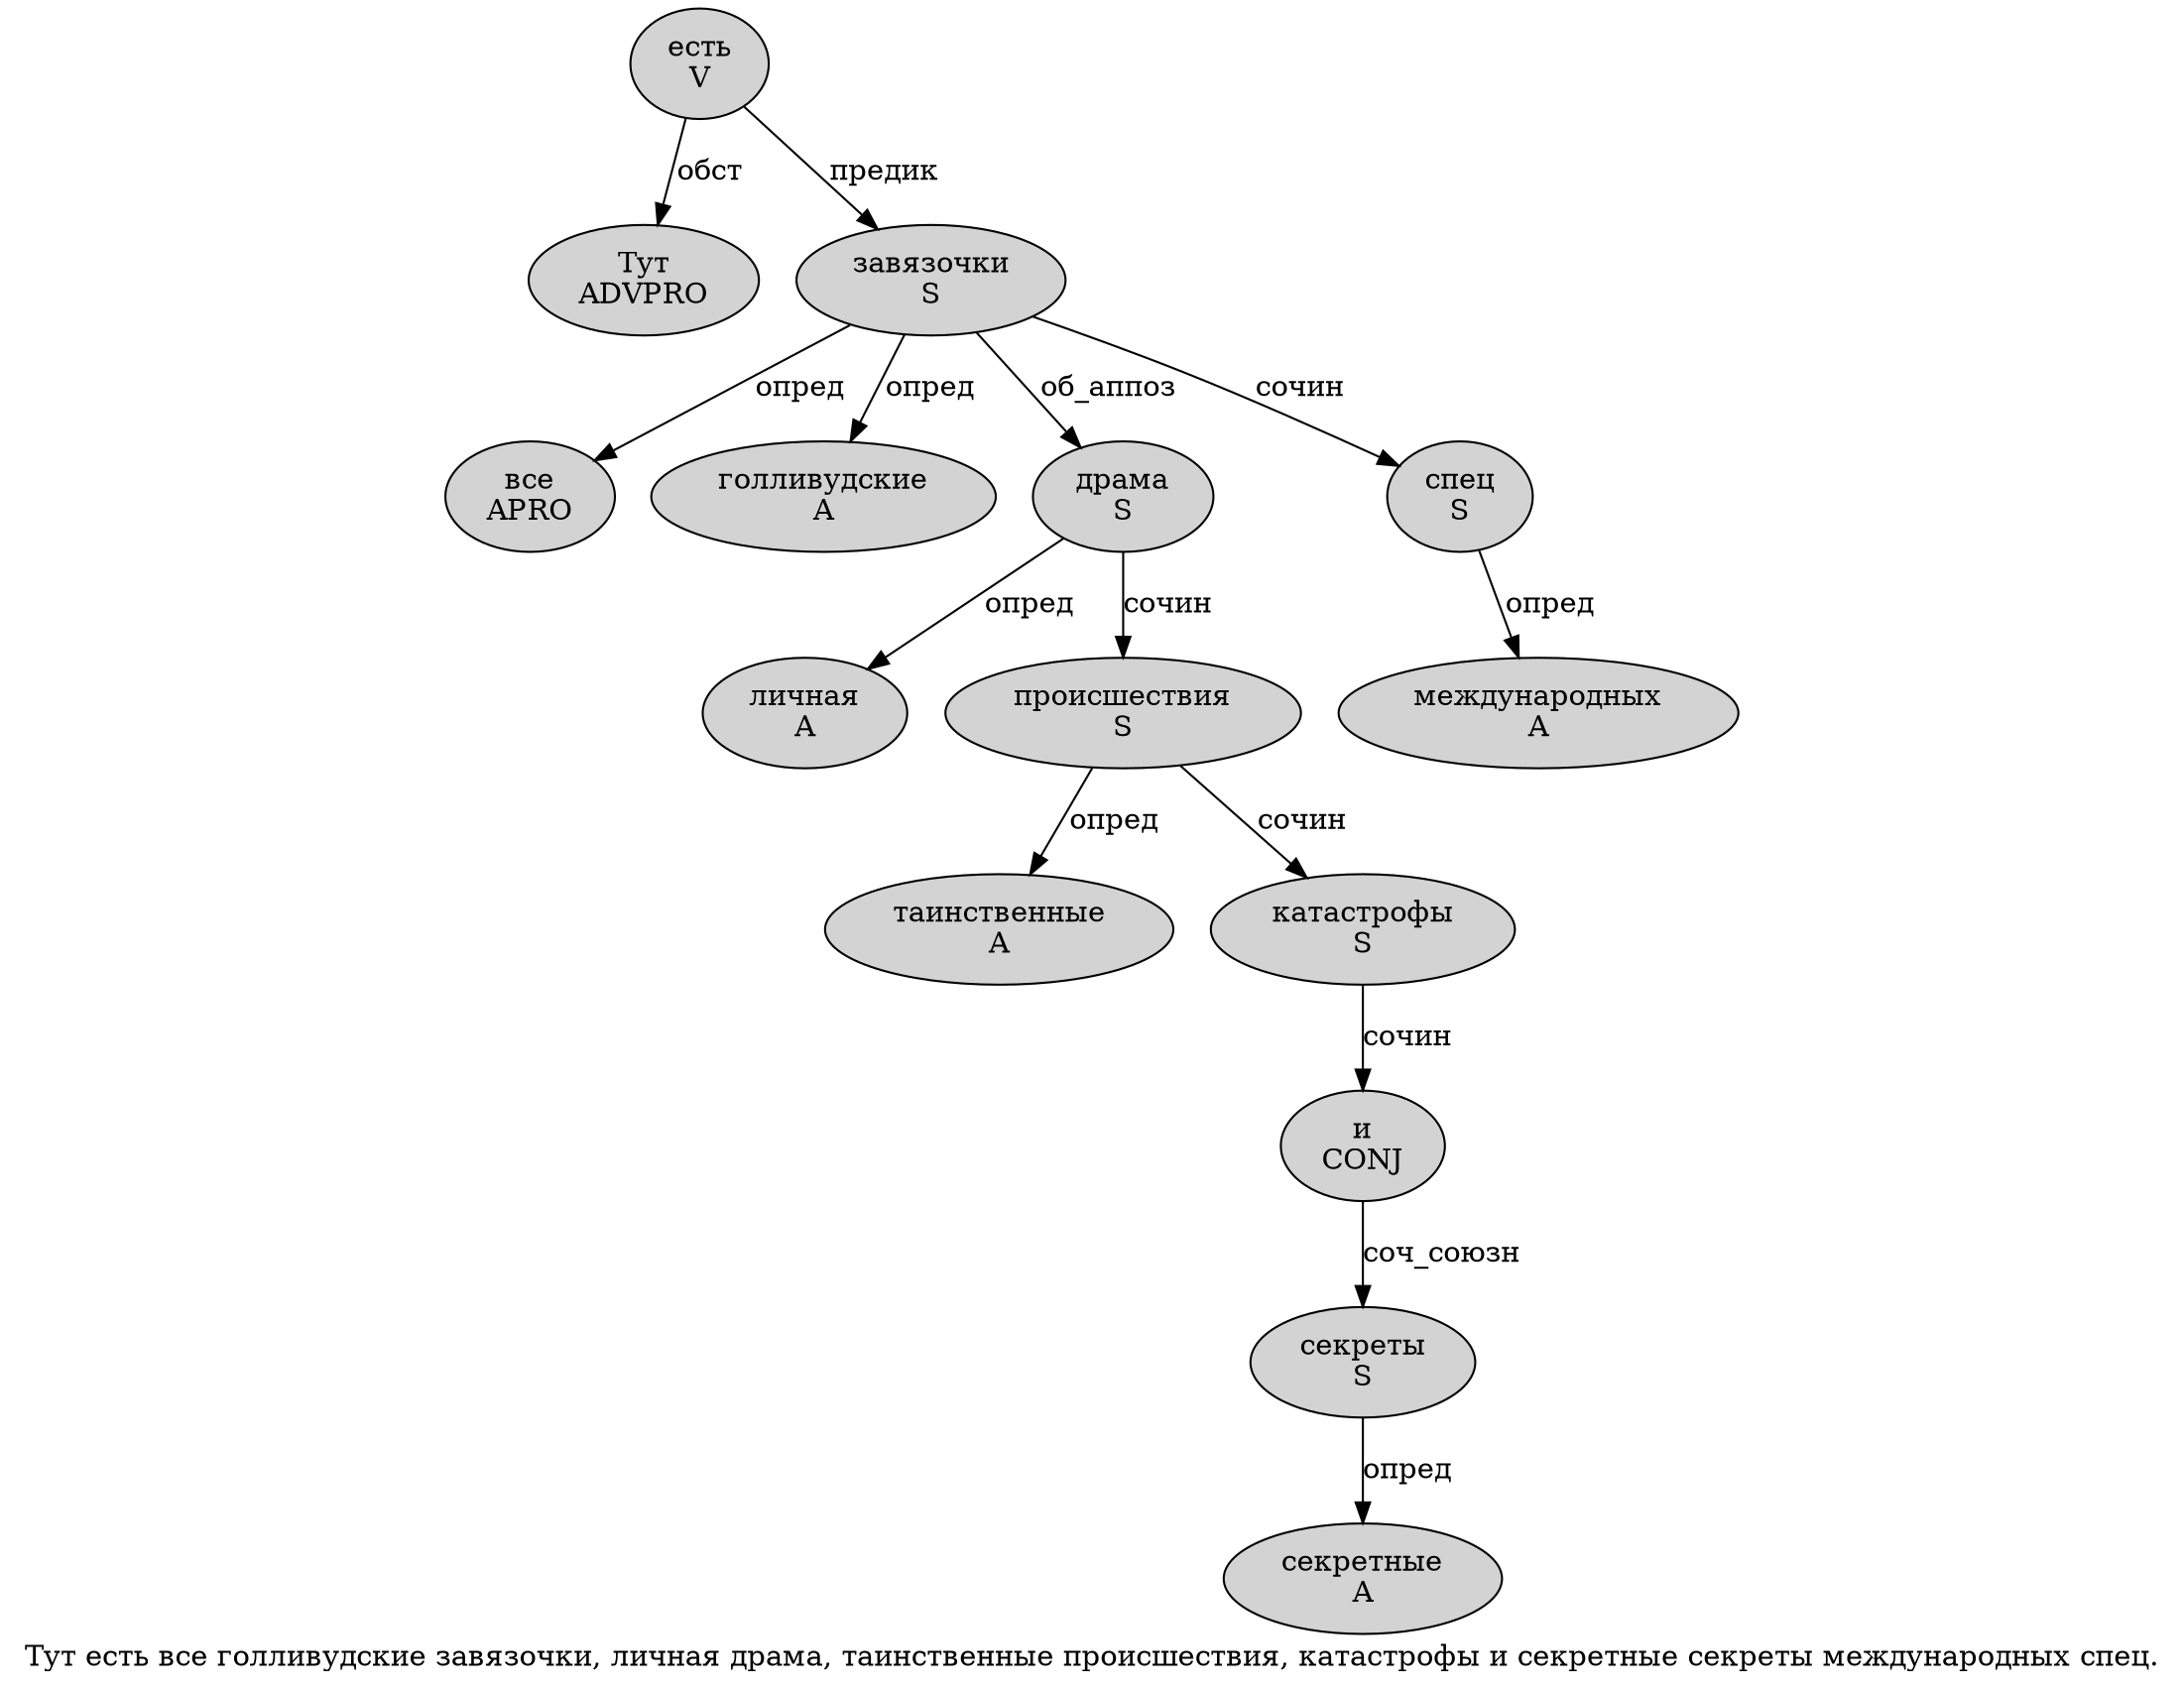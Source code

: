 digraph SENTENCE_4562 {
	graph [label="Тут есть все голливудские завязочки, личная драма, таинственные происшествия, катастрофы и секретные секреты международных спец."]
	node [style=filled]
		0 [label="Тут
ADVPRO" color="" fillcolor=lightgray penwidth=1 shape=ellipse]
		1 [label="есть
V" color="" fillcolor=lightgray penwidth=1 shape=ellipse]
		2 [label="все
APRO" color="" fillcolor=lightgray penwidth=1 shape=ellipse]
		3 [label="голливудские
A" color="" fillcolor=lightgray penwidth=1 shape=ellipse]
		4 [label="завязочки
S" color="" fillcolor=lightgray penwidth=1 shape=ellipse]
		6 [label="личная
A" color="" fillcolor=lightgray penwidth=1 shape=ellipse]
		7 [label="драма
S" color="" fillcolor=lightgray penwidth=1 shape=ellipse]
		9 [label="таинственные
A" color="" fillcolor=lightgray penwidth=1 shape=ellipse]
		10 [label="происшествия
S" color="" fillcolor=lightgray penwidth=1 shape=ellipse]
		12 [label="катастрофы
S" color="" fillcolor=lightgray penwidth=1 shape=ellipse]
		13 [label="и
CONJ" color="" fillcolor=lightgray penwidth=1 shape=ellipse]
		14 [label="секретные
A" color="" fillcolor=lightgray penwidth=1 shape=ellipse]
		15 [label="секреты
S" color="" fillcolor=lightgray penwidth=1 shape=ellipse]
		16 [label="международных
A" color="" fillcolor=lightgray penwidth=1 shape=ellipse]
		17 [label="спец
S" color="" fillcolor=lightgray penwidth=1 shape=ellipse]
			7 -> 6 [label="опред"]
			7 -> 10 [label="сочин"]
			1 -> 0 [label="обст"]
			1 -> 4 [label="предик"]
			10 -> 9 [label="опред"]
			10 -> 12 [label="сочин"]
			12 -> 13 [label="сочин"]
			17 -> 16 [label="опред"]
			15 -> 14 [label="опред"]
			4 -> 2 [label="опред"]
			4 -> 3 [label="опред"]
			4 -> 7 [label="об_аппоз"]
			4 -> 17 [label="сочин"]
			13 -> 15 [label="соч_союзн"]
}
